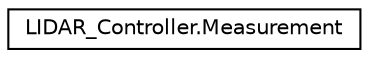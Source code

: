 digraph "Graphical Class Hierarchy"
{
  edge [fontname="Helvetica",fontsize="10",labelfontname="Helvetica",labelfontsize="10"];
  node [fontname="Helvetica",fontsize="10",shape=record];
  rankdir="LR";
  Node1 [label="LIDAR_Controller.Measurement",height=0.2,width=0.4,color="black", fillcolor="white", style="filled",URL="$class_l_i_d_a_r___controller_1_1_measurement.html",tooltip="(Serializable) a measurement. "];
}
